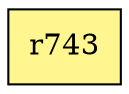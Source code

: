 digraph G {
rankdir=BT;ranksep="2.0";
"r743" [shape=record,fillcolor=khaki1,style=filled,label="{r743}"];
}